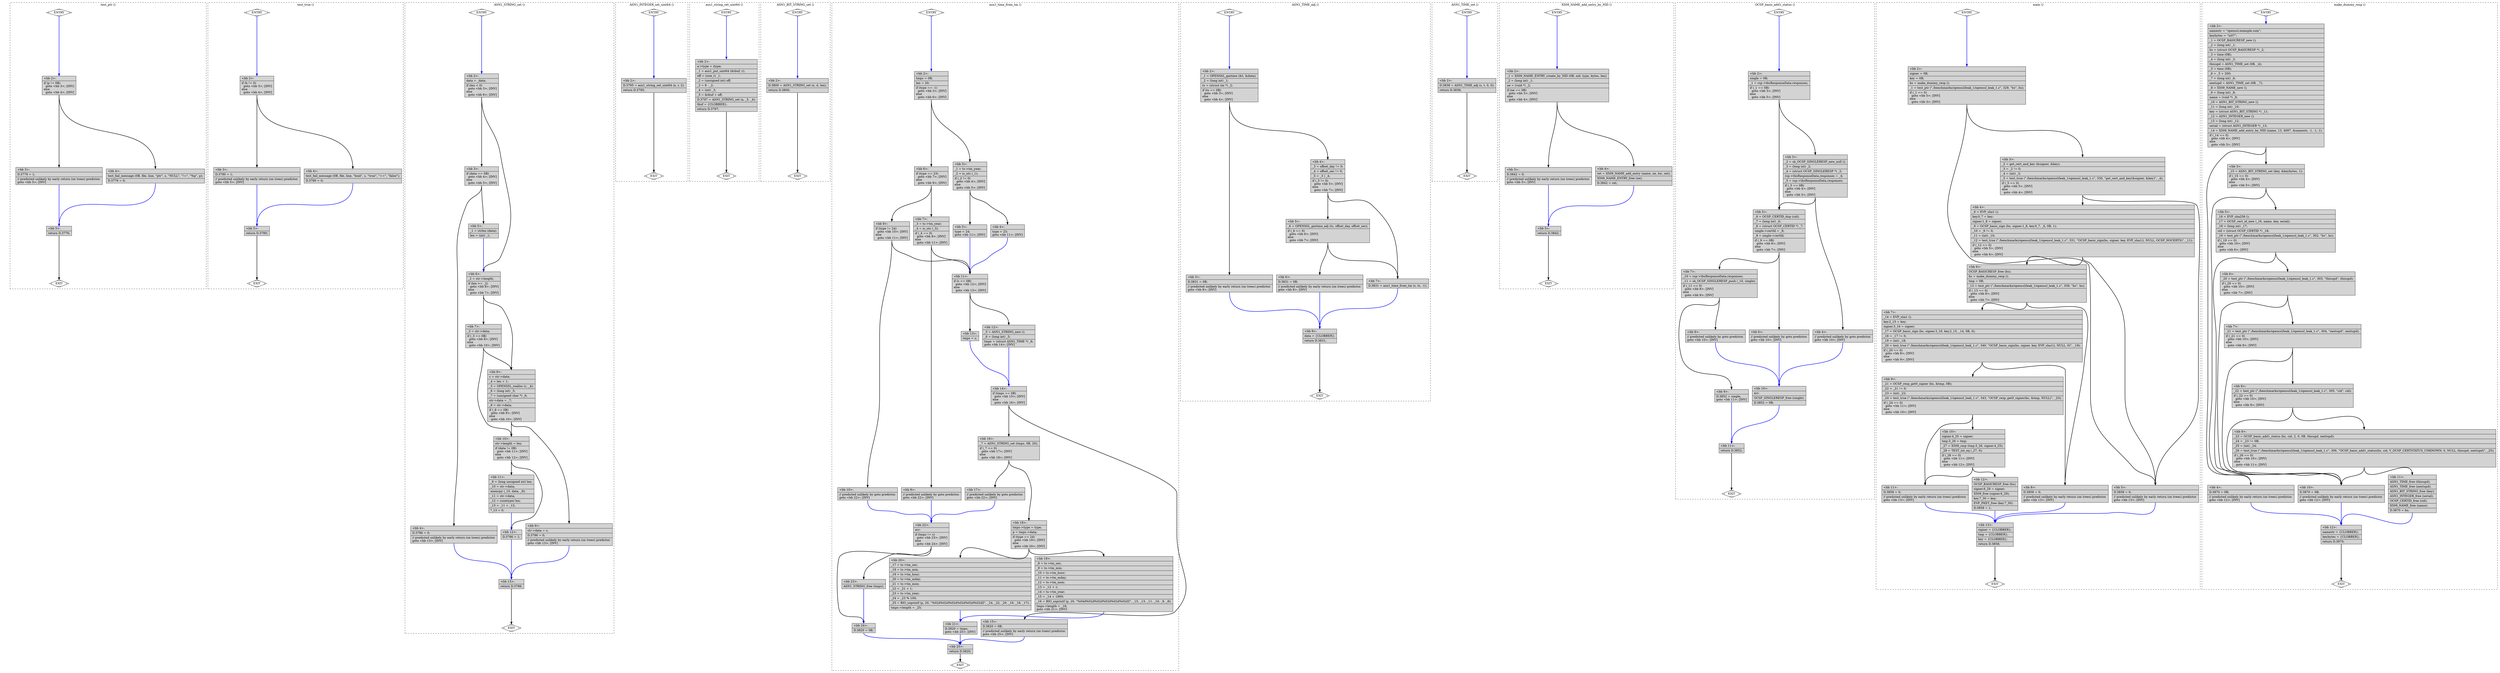 digraph "test.o-openssl_leak_1.c.015t.cfg" {
overlap=false;
subgraph "cluster_test_ptr" {
	style="dashed";
	color="black";
	label="test_ptr ()";
	fn_22_basic_block_0 [shape=Mdiamond,style=filled,fillcolor=white,label="ENTRY"];

	fn_22_basic_block_1 [shape=Mdiamond,style=filled,fillcolor=white,label="EXIT"];

	fn_22_basic_block_2 [shape=record,style=filled,fillcolor=lightgrey,label="{\<bb\ 2\>:\l\
|if\ (p\ !=\ 0B)\l\
\ \ goto\ \<bb\ 3\>;\ [INV]\l\
else\l\
\ \ goto\ \<bb\ 4\>;\ [INV]\l\
}"];

	fn_22_basic_block_3 [shape=record,style=filled,fillcolor=lightgrey,label="{\<bb\ 3\>:\l\
|D.3776\ =\ 1;\l\
|//\ predicted\ unlikely\ by\ early\ return\ (on\ trees)\ predictor.\l\
goto\ \<bb\ 5\>;\ [INV]\l\
}"];

	fn_22_basic_block_4 [shape=record,style=filled,fillcolor=lightgrey,label="{\<bb\ 4\>:\l\
|test_fail_message\ (0B,\ file,\ line,\ \"ptr\",\ s,\ \"NULL\",\ \"!=\",\ \"%p\",\ p);\l\
|D.3776\ =\ 0;\l\
}"];

	fn_22_basic_block_5 [shape=record,style=filled,fillcolor=lightgrey,label="{\<bb\ 5\>:\l\
|return\ D.3776;\l\
}"];

	fn_22_basic_block_0:s -> fn_22_basic_block_2:n [style="solid,bold",color=blue,weight=100,constraint=true];
	fn_22_basic_block_2:s -> fn_22_basic_block_3:n [style="solid,bold",color=black,weight=10,constraint=true];
	fn_22_basic_block_2:s -> fn_22_basic_block_4:n [style="solid,bold",color=black,weight=10,constraint=true];
	fn_22_basic_block_3:s -> fn_22_basic_block_5:n [style="solid,bold",color=blue,weight=100,constraint=true];
	fn_22_basic_block_4:s -> fn_22_basic_block_5:n [style="solid,bold",color=blue,weight=100,constraint=true];
	fn_22_basic_block_5:s -> fn_22_basic_block_1:n [style="solid,bold",color=black,weight=10,constraint=true];
	fn_22_basic_block_0:s -> fn_22_basic_block_1:n [style="invis",constraint=true];
}
subgraph "cluster_test_true" {
	style="dashed";
	color="black";
	label="test_true ()";
	fn_23_basic_block_0 [shape=Mdiamond,style=filled,fillcolor=white,label="ENTRY"];

	fn_23_basic_block_1 [shape=Mdiamond,style=filled,fillcolor=white,label="EXIT"];

	fn_23_basic_block_2 [shape=record,style=filled,fillcolor=lightgrey,label="{\<bb\ 2\>:\l\
|if\ (b\ !=\ 0)\l\
\ \ goto\ \<bb\ 3\>;\ [INV]\l\
else\l\
\ \ goto\ \<bb\ 4\>;\ [INV]\l\
}"];

	fn_23_basic_block_3 [shape=record,style=filled,fillcolor=lightgrey,label="{\<bb\ 3\>:\l\
|D.3780\ =\ 1;\l\
|//\ predicted\ unlikely\ by\ early\ return\ (on\ trees)\ predictor.\l\
goto\ \<bb\ 5\>;\ [INV]\l\
}"];

	fn_23_basic_block_4 [shape=record,style=filled,fillcolor=lightgrey,label="{\<bb\ 4\>:\l\
|test_fail_message\ (0B,\ file,\ line,\ \"bool\",\ s,\ \"true\",\ \"==\",\ \"false\");\l\
|D.3780\ =\ 0;\l\
}"];

	fn_23_basic_block_5 [shape=record,style=filled,fillcolor=lightgrey,label="{\<bb\ 5\>:\l\
|return\ D.3780;\l\
}"];

	fn_23_basic_block_0:s -> fn_23_basic_block_2:n [style="solid,bold",color=blue,weight=100,constraint=true];
	fn_23_basic_block_2:s -> fn_23_basic_block_3:n [style="solid,bold",color=black,weight=10,constraint=true];
	fn_23_basic_block_2:s -> fn_23_basic_block_4:n [style="solid,bold",color=black,weight=10,constraint=true];
	fn_23_basic_block_3:s -> fn_23_basic_block_5:n [style="solid,bold",color=blue,weight=100,constraint=true];
	fn_23_basic_block_4:s -> fn_23_basic_block_5:n [style="solid,bold",color=blue,weight=100,constraint=true];
	fn_23_basic_block_5:s -> fn_23_basic_block_1:n [style="solid,bold",color=black,weight=10,constraint=true];
	fn_23_basic_block_0:s -> fn_23_basic_block_1:n [style="invis",constraint=true];
}
subgraph "cluster_ASN1_STRING_set" {
	style="dashed";
	color="black";
	label="ASN1_STRING_set ()";
	fn_24_basic_block_0 [shape=Mdiamond,style=filled,fillcolor=white,label="ENTRY"];

	fn_24_basic_block_1 [shape=Mdiamond,style=filled,fillcolor=white,label="EXIT"];

	fn_24_basic_block_2 [shape=record,style=filled,fillcolor=lightgrey,label="{\<bb\ 2\>:\l\
|data\ =\ _data;\l\
|if\ (len\ \<\ 0)\l\
\ \ goto\ \<bb\ 3\>;\ [INV]\l\
else\l\
\ \ goto\ \<bb\ 6\>;\ [INV]\l\
}"];

	fn_24_basic_block_3 [shape=record,style=filled,fillcolor=lightgrey,label="{\<bb\ 3\>:\l\
|if\ (data\ ==\ 0B)\l\
\ \ goto\ \<bb\ 4\>;\ [INV]\l\
else\l\
\ \ goto\ \<bb\ 5\>;\ [INV]\l\
}"];

	fn_24_basic_block_4 [shape=record,style=filled,fillcolor=lightgrey,label="{\<bb\ 4\>:\l\
|D.3786\ =\ 0;\l\
|//\ predicted\ unlikely\ by\ early\ return\ (on\ trees)\ predictor.\l\
goto\ \<bb\ 13\>;\ [INV]\l\
}"];

	fn_24_basic_block_5 [shape=record,style=filled,fillcolor=lightgrey,label="{\<bb\ 5\>:\l\
|_1\ =\ strlen\ (data);\l\
|len\ =\ (int)\ _1;\l\
}"];

	fn_24_basic_block_6 [shape=record,style=filled,fillcolor=lightgrey,label="{\<bb\ 6\>:\l\
|_2\ =\ str-\>length;\l\
|if\ (len\ \>=\ _2)\l\
\ \ goto\ \<bb\ 8\>;\ [INV]\l\
else\l\
\ \ goto\ \<bb\ 7\>;\ [INV]\l\
}"];

	fn_24_basic_block_7 [shape=record,style=filled,fillcolor=lightgrey,label="{\<bb\ 7\>:\l\
|_3\ =\ str-\>data;\l\
|if\ (_3\ ==\ 0B)\l\
\ \ goto\ \<bb\ 8\>;\ [INV]\l\
else\l\
\ \ goto\ \<bb\ 10\>;\ [INV]\l\
}"];

	fn_24_basic_block_8 [shape=record,style=filled,fillcolor=lightgrey,label="{\<bb\ 8\>:\l\
|c\ =\ str-\>data;\l\
|_4\ =\ len\ +\ 1;\l\
|_5\ =\ OPENSSL_realloc\ (c,\ _4);\l\
|_6\ =\ (long\ int)\ _5;\l\
|_7\ =\ (unsigned\ char\ *)\ _6;\l\
|str-\>data\ =\ _7;\l\
|_8\ =\ str-\>data;\l\
|if\ (_8\ ==\ 0B)\l\
\ \ goto\ \<bb\ 9\>;\ [INV]\l\
else\l\
\ \ goto\ \<bb\ 10\>;\ [INV]\l\
}"];

	fn_24_basic_block_9 [shape=record,style=filled,fillcolor=lightgrey,label="{\<bb\ 9\>:\l\
|str-\>data\ =\ c;\l\
|D.3786\ =\ 0;\l\
|//\ predicted\ unlikely\ by\ early\ return\ (on\ trees)\ predictor.\l\
goto\ \<bb\ 13\>;\ [INV]\l\
}"];

	fn_24_basic_block_10 [shape=record,style=filled,fillcolor=lightgrey,label="{\<bb\ 10\>:\l\
|str-\>length\ =\ len;\l\
|if\ (data\ !=\ 0B)\l\
\ \ goto\ \<bb\ 11\>;\ [INV]\l\
else\l\
\ \ goto\ \<bb\ 12\>;\ [INV]\l\
}"];

	fn_24_basic_block_11 [shape=record,style=filled,fillcolor=lightgrey,label="{\<bb\ 11\>:\l\
|_9\ =\ (long\ unsigned\ int)\ len;\l\
|_10\ =\ str-\>data;\l\
|memcpy\ (_10,\ data,\ _9);\l\
|_11\ =\ str-\>data;\l\
|_12\ =\ (sizetype)\ len;\l\
|_13\ =\ _11\ +\ _12;\l\
|*_13\ =\ 0;\l\
}"];

	fn_24_basic_block_12 [shape=record,style=filled,fillcolor=lightgrey,label="{\<bb\ 12\>:\l\
|D.3786\ =\ 1;\l\
}"];

	fn_24_basic_block_13 [shape=record,style=filled,fillcolor=lightgrey,label="{\<bb\ 13\>:\l\
|return\ D.3786;\l\
}"];

	fn_24_basic_block_0:s -> fn_24_basic_block_2:n [style="solid,bold",color=blue,weight=100,constraint=true];
	fn_24_basic_block_2:s -> fn_24_basic_block_3:n [style="solid,bold",color=black,weight=10,constraint=true];
	fn_24_basic_block_2:s -> fn_24_basic_block_6:n [style="solid,bold",color=black,weight=10,constraint=true];
	fn_24_basic_block_3:s -> fn_24_basic_block_4:n [style="solid,bold",color=black,weight=10,constraint=true];
	fn_24_basic_block_3:s -> fn_24_basic_block_5:n [style="solid,bold",color=black,weight=10,constraint=true];
	fn_24_basic_block_4:s -> fn_24_basic_block_13:n [style="solid,bold",color=blue,weight=100,constraint=true];
	fn_24_basic_block_5:s -> fn_24_basic_block_6:n [style="solid,bold",color=blue,weight=100,constraint=true];
	fn_24_basic_block_6:s -> fn_24_basic_block_8:n [style="solid,bold",color=black,weight=10,constraint=true];
	fn_24_basic_block_6:s -> fn_24_basic_block_7:n [style="solid,bold",color=black,weight=10,constraint=true];
	fn_24_basic_block_7:s -> fn_24_basic_block_8:n [style="solid,bold",color=black,weight=10,constraint=true];
	fn_24_basic_block_7:s -> fn_24_basic_block_10:n [style="solid,bold",color=black,weight=10,constraint=true];
	fn_24_basic_block_8:s -> fn_24_basic_block_9:n [style="solid,bold",color=black,weight=10,constraint=true];
	fn_24_basic_block_8:s -> fn_24_basic_block_10:n [style="solid,bold",color=black,weight=10,constraint=true];
	fn_24_basic_block_9:s -> fn_24_basic_block_13:n [style="solid,bold",color=blue,weight=100,constraint=true];
	fn_24_basic_block_10:s -> fn_24_basic_block_11:n [style="solid,bold",color=black,weight=10,constraint=true];
	fn_24_basic_block_10:s -> fn_24_basic_block_12:n [style="solid,bold",color=black,weight=10,constraint=true];
	fn_24_basic_block_11:s -> fn_24_basic_block_12:n [style="solid,bold",color=blue,weight=100,constraint=true];
	fn_24_basic_block_12:s -> fn_24_basic_block_13:n [style="solid,bold",color=blue,weight=100,constraint=true];
	fn_24_basic_block_13:s -> fn_24_basic_block_1:n [style="solid,bold",color=black,weight=10,constraint=true];
	fn_24_basic_block_0:s -> fn_24_basic_block_1:n [style="invis",constraint=true];
}
subgraph "cluster_ASN1_INTEGER_set_uint64" {
	style="dashed";
	color="black";
	label="ASN1_INTEGER_set_uint64 ()";
	fn_26_basic_block_0 [shape=Mdiamond,style=filled,fillcolor=white,label="ENTRY"];

	fn_26_basic_block_1 [shape=Mdiamond,style=filled,fillcolor=white,label="EXIT"];

	fn_26_basic_block_2 [shape=record,style=filled,fillcolor=lightgrey,label="{\<bb\ 2\>:\l\
|D.3795\ =\ asn1_string_set_uint64\ (a,\ r,\ 2);\l\
|return\ D.3795;\l\
}"];

	fn_26_basic_block_0:s -> fn_26_basic_block_2:n [style="solid,bold",color=blue,weight=100,constraint=true];
	fn_26_basic_block_2:s -> fn_26_basic_block_1:n [style="solid,bold",color=black,weight=10,constraint=true];
	fn_26_basic_block_0:s -> fn_26_basic_block_1:n [style="invis",constraint=true];
}
subgraph "cluster_asn1_string_set_uint64" {
	style="dashed";
	color="black";
	label="asn1_string_set_uint64 ()";
	fn_25_basic_block_0 [shape=Mdiamond,style=filled,fillcolor=white,label="ENTRY"];

	fn_25_basic_block_1 [shape=Mdiamond,style=filled,fillcolor=white,label="EXIT"];

	fn_25_basic_block_2 [shape=record,style=filled,fillcolor=lightgrey,label="{\<bb\ 2\>:\l\
|a-\>type\ =\ itype;\l\
|_1\ =\ asn1_put_uint64\ (&tbuf,\ r);\l\
|off\ =\ (size_t)\ _1;\l\
|_2\ =\ (unsigned\ int)\ off;\l\
|_3\ =\ 8\ -\ _2;\l\
|_4\ =\ (int)\ _3;\l\
|_5\ =\ &tbuf\ +\ off;\l\
|D.3797\ =\ ASN1_STRING_set\ (a,\ _5,\ _4);\l\
|tbuf\ =\ \{CLOBBER\};\l\
|return\ D.3797;\l\
}"];

	fn_25_basic_block_0:s -> fn_25_basic_block_2:n [style="solid,bold",color=blue,weight=100,constraint=true];
	fn_25_basic_block_2:s -> fn_25_basic_block_1:n [style="solid,bold",color=black,weight=10,constraint=true];
	fn_25_basic_block_0:s -> fn_25_basic_block_1:n [style="invis",constraint=true];
}
subgraph "cluster_ASN1_BIT_STRING_set" {
	style="dashed";
	color="black";
	label="ASN1_BIT_STRING_set ()";
	fn_27_basic_block_0 [shape=Mdiamond,style=filled,fillcolor=white,label="ENTRY"];

	fn_27_basic_block_1 [shape=Mdiamond,style=filled,fillcolor=white,label="EXIT"];

	fn_27_basic_block_2 [shape=record,style=filled,fillcolor=lightgrey,label="{\<bb\ 2\>:\l\
|D.3800\ =\ ASN1_STRING_set\ (x,\ d,\ len);\l\
|return\ D.3800;\l\
}"];

	fn_27_basic_block_0:s -> fn_27_basic_block_2:n [style="solid,bold",color=blue,weight=100,constraint=true];
	fn_27_basic_block_2:s -> fn_27_basic_block_1:n [style="solid,bold",color=black,weight=10,constraint=true];
	fn_27_basic_block_0:s -> fn_27_basic_block_1:n [style="invis",constraint=true];
}
subgraph "cluster_asn1_time_from_tm" {
	style="dashed";
	color="black";
	label="asn1_time_from_tm ()";
	fn_28_basic_block_0 [shape=Mdiamond,style=filled,fillcolor=white,label="ENTRY"];

	fn_28_basic_block_1 [shape=Mdiamond,style=filled,fillcolor=white,label="EXIT"];

	fn_28_basic_block_2 [shape=record,style=filled,fillcolor=lightgrey,label="{\<bb\ 2\>:\l\
|tmps\ =\ 0B;\l\
|len\ =\ 20;\l\
|if\ (type\ ==\ -1)\l\
\ \ goto\ \<bb\ 3\>;\ [INV]\l\
else\l\
\ \ goto\ \<bb\ 6\>;\ [INV]\l\
}"];

	fn_28_basic_block_3 [shape=record,style=filled,fillcolor=lightgrey,label="{\<bb\ 3\>:\l\
|_1\ =\ ts-\>tm_year;\l\
|_2\ =\ is_utc\ (_1);\l\
|if\ (_2\ !=\ 0)\l\
\ \ goto\ \<bb\ 4\>;\ [INV]\l\
else\l\
\ \ goto\ \<bb\ 5\>;\ [INV]\l\
}"];

	fn_28_basic_block_4 [shape=record,style=filled,fillcolor=lightgrey,label="{\<bb\ 4\>:\l\
|type\ =\ 23;\l\
goto\ \<bb\ 11\>;\ [INV]\l\
}"];

	fn_28_basic_block_5 [shape=record,style=filled,fillcolor=lightgrey,label="{\<bb\ 5\>:\l\
|type\ =\ 24;\l\
goto\ \<bb\ 11\>;\ [INV]\l\
}"];

	fn_28_basic_block_6 [shape=record,style=filled,fillcolor=lightgrey,label="{\<bb\ 6\>:\l\
|if\ (type\ ==\ 23)\l\
\ \ goto\ \<bb\ 7\>;\ [INV]\l\
else\l\
\ \ goto\ \<bb\ 9\>;\ [INV]\l\
}"];

	fn_28_basic_block_7 [shape=record,style=filled,fillcolor=lightgrey,label="{\<bb\ 7\>:\l\
|_3\ =\ ts-\>tm_year;\l\
|_4\ =\ is_utc\ (_3);\l\
|if\ (_4\ ==\ 0)\l\
\ \ goto\ \<bb\ 8\>;\ [INV]\l\
else\l\
\ \ goto\ \<bb\ 11\>;\ [INV]\l\
}"];

	fn_28_basic_block_8 [shape=record,style=filled,fillcolor=lightgrey,label="{\<bb\ 8\>:\l\
|//\ predicted\ unlikely\ by\ goto\ predictor.\l\
goto\ \<bb\ 22\>;\ [INV]\l\
}"];

	fn_28_basic_block_9 [shape=record,style=filled,fillcolor=lightgrey,label="{\<bb\ 9\>:\l\
|if\ (type\ !=\ 24)\l\
\ \ goto\ \<bb\ 10\>;\ [INV]\l\
else\l\
\ \ goto\ \<bb\ 11\>;\ [INV]\l\
}"];

	fn_28_basic_block_10 [shape=record,style=filled,fillcolor=lightgrey,label="{\<bb\ 10\>:\l\
|//\ predicted\ unlikely\ by\ goto\ predictor.\l\
goto\ \<bb\ 22\>;\ [INV]\l\
}"];

	fn_28_basic_block_11 [shape=record,style=filled,fillcolor=lightgrey,label="{\<bb\ 11\>:\l\
|if\ (s\ ==\ 0B)\l\
\ \ goto\ \<bb\ 12\>;\ [INV]\l\
else\l\
\ \ goto\ \<bb\ 13\>;\ [INV]\l\
}"];

	fn_28_basic_block_12 [shape=record,style=filled,fillcolor=lightgrey,label="{\<bb\ 12\>:\l\
|_5\ =\ ASN1_STRING_new\ ();\l\
|_6\ =\ (long\ int)\ _5;\l\
|tmps\ =\ (struct\ ASN1_TIME\ *)\ _6;\l\
goto\ \<bb\ 14\>;\ [INV]\l\
}"];

	fn_28_basic_block_13 [shape=record,style=filled,fillcolor=lightgrey,label="{\<bb\ 13\>:\l\
|tmps\ =\ s;\l\
}"];

	fn_28_basic_block_14 [shape=record,style=filled,fillcolor=lightgrey,label="{\<bb\ 14\>:\l\
|if\ (tmps\ ==\ 0B)\l\
\ \ goto\ \<bb\ 15\>;\ [INV]\l\
else\l\
\ \ goto\ \<bb\ 16\>;\ [INV]\l\
}"];

	fn_28_basic_block_15 [shape=record,style=filled,fillcolor=lightgrey,label="{\<bb\ 15\>:\l\
|D.3820\ =\ 0B;\l\
|//\ predicted\ unlikely\ by\ early\ return\ (on\ trees)\ predictor.\l\
goto\ \<bb\ 25\>;\ [INV]\l\
}"];

	fn_28_basic_block_16 [shape=record,style=filled,fillcolor=lightgrey,label="{\<bb\ 16\>:\l\
|_7\ =\ ASN1_STRING_set\ (tmps,\ 0B,\ 20);\l\
|if\ (_7\ ==\ 0)\l\
\ \ goto\ \<bb\ 17\>;\ [INV]\l\
else\l\
\ \ goto\ \<bb\ 18\>;\ [INV]\l\
}"];

	fn_28_basic_block_17 [shape=record,style=filled,fillcolor=lightgrey,label="{\<bb\ 17\>:\l\
|//\ predicted\ unlikely\ by\ goto\ predictor.\l\
goto\ \<bb\ 22\>;\ [INV]\l\
}"];

	fn_28_basic_block_18 [shape=record,style=filled,fillcolor=lightgrey,label="{\<bb\ 18\>:\l\
|tmps-\>type\ =\ type;\l\
|p\ =\ tmps-\>data;\l\
|if\ (type\ ==\ 24)\l\
\ \ goto\ \<bb\ 19\>;\ [INV]\l\
else\l\
\ \ goto\ \<bb\ 20\>;\ [INV]\l\
}"];

	fn_28_basic_block_19 [shape=record,style=filled,fillcolor=lightgrey,label="{\<bb\ 19\>:\l\
|_8\ =\ ts-\>tm_sec;\l\
|_9\ =\ ts-\>tm_min;\l\
|_10\ =\ ts-\>tm_hour;\l\
|_11\ =\ ts-\>tm_mday;\l\
|_12\ =\ ts-\>tm_mon;\l\
|_13\ =\ _12\ +\ 1;\l\
|_14\ =\ ts-\>tm_year;\l\
|_15\ =\ _14\ +\ 1900;\l\
|_16\ =\ BIO_snprintf\ (p,\ 20,\ \"%04d%02d%02d%02d%02d%02dZ\",\ _15,\ _13,\ _11,\ _10,\ _9,\ _8);\l\
|tmps-\>length\ =\ _16;\l\
goto\ \<bb\ 21\>;\ [INV]\l\
}"];

	fn_28_basic_block_20 [shape=record,style=filled,fillcolor=lightgrey,label="{\<bb\ 20\>:\l\
|_17\ =\ ts-\>tm_sec;\l\
|_18\ =\ ts-\>tm_min;\l\
|_19\ =\ ts-\>tm_hour;\l\
|_20\ =\ ts-\>tm_mday;\l\
|_21\ =\ ts-\>tm_mon;\l\
|_22\ =\ _21\ +\ 1;\l\
|_23\ =\ ts-\>tm_year;\l\
|_24\ =\ _23\ %\ 100;\l\
|_25\ =\ BIO_snprintf\ (p,\ 20,\ \"%02d%02d%02d%02d%02d%02dZ\",\ _24,\ _22,\ _20,\ _19,\ _18,\ _17);\l\
|tmps-\>length\ =\ _25;\l\
}"];

	fn_28_basic_block_21 [shape=record,style=filled,fillcolor=lightgrey,label="{\<bb\ 21\>:\l\
|D.3820\ =\ tmps;\l\
goto\ \<bb\ 25\>;\ [INV]\l\
}"];

	fn_28_basic_block_22 [shape=record,style=filled,fillcolor=lightgrey,label="{\<bb\ 22\>:\l\
|err:\l\
|if\ (tmps\ !=\ s)\l\
\ \ goto\ \<bb\ 23\>;\ [INV]\l\
else\l\
\ \ goto\ \<bb\ 24\>;\ [INV]\l\
}"];

	fn_28_basic_block_23 [shape=record,style=filled,fillcolor=lightgrey,label="{\<bb\ 23\>:\l\
|ASN1_STRING_free\ (tmps);\l\
}"];

	fn_28_basic_block_24 [shape=record,style=filled,fillcolor=lightgrey,label="{\<bb\ 24\>:\l\
|D.3820\ =\ 0B;\l\
}"];

	fn_28_basic_block_25 [shape=record,style=filled,fillcolor=lightgrey,label="{\<bb\ 25\>:\l\
|return\ D.3820;\l\
}"];

	fn_28_basic_block_0:s -> fn_28_basic_block_2:n [style="solid,bold",color=blue,weight=100,constraint=true];
	fn_28_basic_block_2:s -> fn_28_basic_block_3:n [style="solid,bold",color=black,weight=10,constraint=true];
	fn_28_basic_block_2:s -> fn_28_basic_block_6:n [style="solid,bold",color=black,weight=10,constraint=true];
	fn_28_basic_block_3:s -> fn_28_basic_block_4:n [style="solid,bold",color=black,weight=10,constraint=true];
	fn_28_basic_block_3:s -> fn_28_basic_block_5:n [style="solid,bold",color=black,weight=10,constraint=true];
	fn_28_basic_block_4:s -> fn_28_basic_block_11:n [style="solid,bold",color=blue,weight=100,constraint=true];
	fn_28_basic_block_5:s -> fn_28_basic_block_11:n [style="solid,bold",color=blue,weight=100,constraint=true];
	fn_28_basic_block_6:s -> fn_28_basic_block_7:n [style="solid,bold",color=black,weight=10,constraint=true];
	fn_28_basic_block_6:s -> fn_28_basic_block_9:n [style="solid,bold",color=black,weight=10,constraint=true];
	fn_28_basic_block_7:s -> fn_28_basic_block_8:n [style="solid,bold",color=black,weight=10,constraint=true];
	fn_28_basic_block_7:s -> fn_28_basic_block_11:n [style="solid,bold",color=black,weight=10,constraint=true];
	fn_28_basic_block_8:s -> fn_28_basic_block_22:n [style="solid,bold",color=blue,weight=100,constraint=true];
	fn_28_basic_block_9:s -> fn_28_basic_block_10:n [style="solid,bold",color=black,weight=10,constraint=true];
	fn_28_basic_block_9:s -> fn_28_basic_block_11:n [style="solid,bold",color=black,weight=10,constraint=true];
	fn_28_basic_block_10:s -> fn_28_basic_block_22:n [style="solid,bold",color=blue,weight=100,constraint=true];
	fn_28_basic_block_11:s -> fn_28_basic_block_12:n [style="solid,bold",color=black,weight=10,constraint=true];
	fn_28_basic_block_11:s -> fn_28_basic_block_13:n [style="solid,bold",color=black,weight=10,constraint=true];
	fn_28_basic_block_12:s -> fn_28_basic_block_14:n [style="solid,bold",color=blue,weight=100,constraint=true];
	fn_28_basic_block_13:s -> fn_28_basic_block_14:n [style="solid,bold",color=blue,weight=100,constraint=true];
	fn_28_basic_block_14:s -> fn_28_basic_block_15:n [style="solid,bold",color=black,weight=10,constraint=true];
	fn_28_basic_block_14:s -> fn_28_basic_block_16:n [style="solid,bold",color=black,weight=10,constraint=true];
	fn_28_basic_block_15:s -> fn_28_basic_block_25:n [style="solid,bold",color=blue,weight=100,constraint=true];
	fn_28_basic_block_16:s -> fn_28_basic_block_17:n [style="solid,bold",color=black,weight=10,constraint=true];
	fn_28_basic_block_16:s -> fn_28_basic_block_18:n [style="solid,bold",color=black,weight=10,constraint=true];
	fn_28_basic_block_17:s -> fn_28_basic_block_22:n [style="solid,bold",color=blue,weight=100,constraint=true];
	fn_28_basic_block_18:s -> fn_28_basic_block_19:n [style="solid,bold",color=black,weight=10,constraint=true];
	fn_28_basic_block_18:s -> fn_28_basic_block_20:n [style="solid,bold",color=black,weight=10,constraint=true];
	fn_28_basic_block_19:s -> fn_28_basic_block_21:n [style="solid,bold",color=blue,weight=100,constraint=true];
	fn_28_basic_block_20:s -> fn_28_basic_block_21:n [style="solid,bold",color=blue,weight=100,constraint=true];
	fn_28_basic_block_21:s -> fn_28_basic_block_25:n [style="solid,bold",color=blue,weight=100,constraint=true];
	fn_28_basic_block_22:s -> fn_28_basic_block_23:n [style="solid,bold",color=black,weight=10,constraint=true];
	fn_28_basic_block_22:s -> fn_28_basic_block_24:n [style="solid,bold",color=black,weight=10,constraint=true];
	fn_28_basic_block_23:s -> fn_28_basic_block_24:n [style="solid,bold",color=blue,weight=100,constraint=true];
	fn_28_basic_block_24:s -> fn_28_basic_block_25:n [style="solid,bold",color=blue,weight=100,constraint=true];
	fn_28_basic_block_25:s -> fn_28_basic_block_1:n [style="solid,bold",color=black,weight=10,constraint=true];
	fn_28_basic_block_0:s -> fn_28_basic_block_1:n [style="invis",constraint=true];
}
subgraph "cluster_ASN1_TIME_adj" {
	style="dashed";
	color="black";
	label="ASN1_TIME_adj ()";
	fn_29_basic_block_0 [shape=Mdiamond,style=filled,fillcolor=white,label="ENTRY"];

	fn_29_basic_block_1 [shape=Mdiamond,style=filled,fillcolor=white,label="EXIT"];

	fn_29_basic_block_2 [shape=record,style=filled,fillcolor=lightgrey,label="{\<bb\ 2\>:\l\
|_1\ =\ OPENSSL_gmtime\ (&t,\ &data);\l\
|_2\ =\ (long\ int)\ _1;\l\
|ts\ =\ (struct\ tm\ *)\ _2;\l\
|if\ (ts\ ==\ 0B)\l\
\ \ goto\ \<bb\ 3\>;\ [INV]\l\
else\l\
\ \ goto\ \<bb\ 4\>;\ [INV]\l\
}"];

	fn_29_basic_block_3 [shape=record,style=filled,fillcolor=lightgrey,label="{\<bb\ 3\>:\l\
|D.3831\ =\ 0B;\l\
|//\ predicted\ unlikely\ by\ early\ return\ (on\ trees)\ predictor.\l\
goto\ \<bb\ 8\>;\ [INV]\l\
}"];

	fn_29_basic_block_4 [shape=record,style=filled,fillcolor=lightgrey,label="{\<bb\ 4\>:\l\
|_3\ =\ offset_day\ !=\ 0;\l\
|_4\ =\ offset_sec\ !=\ 0;\l\
|_5\ =\ _3\ \|\ _4;\l\
|if\ (_5\ !=\ 0)\l\
\ \ goto\ \<bb\ 5\>;\ [INV]\l\
else\l\
\ \ goto\ \<bb\ 7\>;\ [INV]\l\
}"];

	fn_29_basic_block_5 [shape=record,style=filled,fillcolor=lightgrey,label="{\<bb\ 5\>:\l\
|_6\ =\ OPENSSL_gmtime_adj\ (ts,\ offset_day,\ offset_sec);\l\
|if\ (_6\ ==\ 0)\l\
\ \ goto\ \<bb\ 6\>;\ [INV]\l\
else\l\
\ \ goto\ \<bb\ 7\>;\ [INV]\l\
}"];

	fn_29_basic_block_6 [shape=record,style=filled,fillcolor=lightgrey,label="{\<bb\ 6\>:\l\
|D.3831\ =\ 0B;\l\
|//\ predicted\ unlikely\ by\ early\ return\ (on\ trees)\ predictor.\l\
goto\ \<bb\ 8\>;\ [INV]\l\
}"];

	fn_29_basic_block_7 [shape=record,style=filled,fillcolor=lightgrey,label="{\<bb\ 7\>:\l\
|D.3831\ =\ asn1_time_from_tm\ (s,\ ts,\ -1);\l\
}"];

	fn_29_basic_block_8 [shape=record,style=filled,fillcolor=lightgrey,label="{\<bb\ 8\>:\l\
|data\ =\ \{CLOBBER\};\l\
|return\ D.3831;\l\
}"];

	fn_29_basic_block_0:s -> fn_29_basic_block_2:n [style="solid,bold",color=blue,weight=100,constraint=true];
	fn_29_basic_block_2:s -> fn_29_basic_block_3:n [style="solid,bold",color=black,weight=10,constraint=true];
	fn_29_basic_block_2:s -> fn_29_basic_block_4:n [style="solid,bold",color=black,weight=10,constraint=true];
	fn_29_basic_block_3:s -> fn_29_basic_block_8:n [style="solid,bold",color=blue,weight=100,constraint=true];
	fn_29_basic_block_4:s -> fn_29_basic_block_5:n [style="solid,bold",color=black,weight=10,constraint=true];
	fn_29_basic_block_4:s -> fn_29_basic_block_7:n [style="solid,bold",color=black,weight=10,constraint=true];
	fn_29_basic_block_5:s -> fn_29_basic_block_6:n [style="solid,bold",color=black,weight=10,constraint=true];
	fn_29_basic_block_5:s -> fn_29_basic_block_7:n [style="solid,bold",color=black,weight=10,constraint=true];
	fn_29_basic_block_6:s -> fn_29_basic_block_8:n [style="solid,bold",color=blue,weight=100,constraint=true];
	fn_29_basic_block_7:s -> fn_29_basic_block_8:n [style="solid,bold",color=blue,weight=100,constraint=true];
	fn_29_basic_block_8:s -> fn_29_basic_block_1:n [style="solid,bold",color=black,weight=10,constraint=true];
	fn_29_basic_block_0:s -> fn_29_basic_block_1:n [style="invis",constraint=true];
}
subgraph "cluster_ASN1_TIME_set" {
	style="dashed";
	color="black";
	label="ASN1_TIME_set ()";
	fn_30_basic_block_0 [shape=Mdiamond,style=filled,fillcolor=white,label="ENTRY"];

	fn_30_basic_block_1 [shape=Mdiamond,style=filled,fillcolor=white,label="EXIT"];

	fn_30_basic_block_2 [shape=record,style=filled,fillcolor=lightgrey,label="{\<bb\ 2\>:\l\
|D.3838\ =\ ASN1_TIME_adj\ (s,\ t,\ 0,\ 0);\l\
|return\ D.3838;\l\
}"];

	fn_30_basic_block_0:s -> fn_30_basic_block_2:n [style="solid,bold",color=blue,weight=100,constraint=true];
	fn_30_basic_block_2:s -> fn_30_basic_block_1:n [style="solid,bold",color=black,weight=10,constraint=true];
	fn_30_basic_block_0:s -> fn_30_basic_block_1:n [style="invis",constraint=true];
}
subgraph "cluster_X509_NAME_add_entry_by_NID" {
	style="dashed";
	color="black";
	label="X509_NAME_add_entry_by_NID ()";
	fn_31_basic_block_0 [shape=Mdiamond,style=filled,fillcolor=white,label="ENTRY"];

	fn_31_basic_block_1 [shape=Mdiamond,style=filled,fillcolor=white,label="EXIT"];

	fn_31_basic_block_2 [shape=record,style=filled,fillcolor=lightgrey,label="{\<bb\ 2\>:\l\
|_1\ =\ X509_NAME_ENTRY_create_by_NID\ (0B,\ nid,\ type,\ bytes,\ len);\l\
|_2\ =\ (long\ int)\ _1;\l\
|ne\ =\ (void\ *)\ _2;\l\
|if\ (ne\ ==\ 0B)\l\
\ \ goto\ \<bb\ 3\>;\ [INV]\l\
else\l\
\ \ goto\ \<bb\ 4\>;\ [INV]\l\
}"];

	fn_31_basic_block_3 [shape=record,style=filled,fillcolor=lightgrey,label="{\<bb\ 3\>:\l\
|D.3842\ =\ 0;\l\
|//\ predicted\ unlikely\ by\ early\ return\ (on\ trees)\ predictor.\l\
goto\ \<bb\ 5\>;\ [INV]\l\
}"];

	fn_31_basic_block_4 [shape=record,style=filled,fillcolor=lightgrey,label="{\<bb\ 4\>:\l\
|ret\ =\ X509_NAME_add_entry\ (name,\ ne,\ loc,\ set);\l\
|X509_NAME_ENTRY_free\ (ne);\l\
|D.3842\ =\ ret;\l\
}"];

	fn_31_basic_block_5 [shape=record,style=filled,fillcolor=lightgrey,label="{\<bb\ 5\>:\l\
|return\ D.3842;\l\
}"];

	fn_31_basic_block_0:s -> fn_31_basic_block_2:n [style="solid,bold",color=blue,weight=100,constraint=true];
	fn_31_basic_block_2:s -> fn_31_basic_block_3:n [style="solid,bold",color=black,weight=10,constraint=true];
	fn_31_basic_block_2:s -> fn_31_basic_block_4:n [style="solid,bold",color=black,weight=10,constraint=true];
	fn_31_basic_block_3:s -> fn_31_basic_block_5:n [style="solid,bold",color=blue,weight=100,constraint=true];
	fn_31_basic_block_4:s -> fn_31_basic_block_5:n [style="solid,bold",color=blue,weight=100,constraint=true];
	fn_31_basic_block_5:s -> fn_31_basic_block_1:n [style="solid,bold",color=black,weight=10,constraint=true];
	fn_31_basic_block_0:s -> fn_31_basic_block_1:n [style="invis",constraint=true];
}
subgraph "cluster_OCSP_basic_add1_status" {
	style="dashed";
	color="black";
	label="OCSP_basic_add1_status ()";
	fn_32_basic_block_0 [shape=Mdiamond,style=filled,fillcolor=white,label="ENTRY"];

	fn_32_basic_block_1 [shape=Mdiamond,style=filled,fillcolor=white,label="EXIT"];

	fn_32_basic_block_2 [shape=record,style=filled,fillcolor=lightgrey,label="{\<bb\ 2\>:\l\
|single\ =\ 0B;\l\
|_1\ =\ rsp-\>tbsResponseData.responses;\l\
|if\ (_1\ ==\ 0B)\l\
\ \ goto\ \<bb\ 3\>;\ [INV]\l\
else\l\
\ \ goto\ \<bb\ 5\>;\ [INV]\l\
}"];

	fn_32_basic_block_3 [shape=record,style=filled,fillcolor=lightgrey,label="{\<bb\ 3\>:\l\
|_2\ =\ sk_OCSP_SINGLERESP_new_null\ ();\l\
|_3\ =\ (long\ int)\ _2;\l\
|_4\ =\ (struct\ OCSP_SINGLERESP\ *)\ _3;\l\
|rsp-\>tbsResponseData.responses\ =\ _4;\l\
|_5\ =\ rsp-\>tbsResponseData.responses;\l\
|if\ (_5\ ==\ 0B)\l\
\ \ goto\ \<bb\ 4\>;\ [INV]\l\
else\l\
\ \ goto\ \<bb\ 5\>;\ [INV]\l\
}"];

	fn_32_basic_block_4 [shape=record,style=filled,fillcolor=lightgrey,label="{\<bb\ 4\>:\l\
|//\ predicted\ unlikely\ by\ goto\ predictor.\l\
goto\ \<bb\ 10\>;\ [INV]\l\
}"];

	fn_32_basic_block_5 [shape=record,style=filled,fillcolor=lightgrey,label="{\<bb\ 5\>:\l\
|_6\ =\ OCSP_CERTID_dup\ (cid);\l\
|_7\ =\ (long\ int)\ _6;\l\
|_8\ =\ (struct\ OCSP_CERTID\ *)\ _7;\l\
|single-\>certId\ =\ _8;\l\
|_9\ =\ single-\>certId;\l\
|if\ (_9\ ==\ 0B)\l\
\ \ goto\ \<bb\ 6\>;\ [INV]\l\
else\l\
\ \ goto\ \<bb\ 7\>;\ [INV]\l\
}"];

	fn_32_basic_block_6 [shape=record,style=filled,fillcolor=lightgrey,label="{\<bb\ 6\>:\l\
|//\ predicted\ unlikely\ by\ goto\ predictor.\l\
goto\ \<bb\ 10\>;\ [INV]\l\
}"];

	fn_32_basic_block_7 [shape=record,style=filled,fillcolor=lightgrey,label="{\<bb\ 7\>:\l\
|_10\ =\ rsp-\>tbsResponseData.responses;\l\
|_11\ =\ sk_OCSP_SINGLERESP_push\ (_10,\ single);\l\
|if\ (_11\ ==\ 0)\l\
\ \ goto\ \<bb\ 8\>;\ [INV]\l\
else\l\
\ \ goto\ \<bb\ 9\>;\ [INV]\l\
}"];

	fn_32_basic_block_8 [shape=record,style=filled,fillcolor=lightgrey,label="{\<bb\ 8\>:\l\
|//\ predicted\ unlikely\ by\ goto\ predictor.\l\
goto\ \<bb\ 10\>;\ [INV]\l\
}"];

	fn_32_basic_block_9 [shape=record,style=filled,fillcolor=lightgrey,label="{\<bb\ 9\>:\l\
|D.3852\ =\ single;\l\
goto\ \<bb\ 11\>;\ [INV]\l\
}"];

	fn_32_basic_block_10 [shape=record,style=filled,fillcolor=lightgrey,label="{\<bb\ 10\>:\l\
|err:\l\
|OCSP_SINGLERESP_free\ (single);\l\
|D.3852\ =\ 0B;\l\
}"];

	fn_32_basic_block_11 [shape=record,style=filled,fillcolor=lightgrey,label="{\<bb\ 11\>:\l\
|return\ D.3852;\l\
}"];

	fn_32_basic_block_0:s -> fn_32_basic_block_2:n [style="solid,bold",color=blue,weight=100,constraint=true];
	fn_32_basic_block_2:s -> fn_32_basic_block_3:n [style="solid,bold",color=black,weight=10,constraint=true];
	fn_32_basic_block_2:s -> fn_32_basic_block_5:n [style="solid,bold",color=black,weight=10,constraint=true];
	fn_32_basic_block_3:s -> fn_32_basic_block_4:n [style="solid,bold",color=black,weight=10,constraint=true];
	fn_32_basic_block_3:s -> fn_32_basic_block_5:n [style="solid,bold",color=black,weight=10,constraint=true];
	fn_32_basic_block_4:s -> fn_32_basic_block_10:n [style="solid,bold",color=blue,weight=100,constraint=true];
	fn_32_basic_block_5:s -> fn_32_basic_block_6:n [style="solid,bold",color=black,weight=10,constraint=true];
	fn_32_basic_block_5:s -> fn_32_basic_block_7:n [style="solid,bold",color=black,weight=10,constraint=true];
	fn_32_basic_block_6:s -> fn_32_basic_block_10:n [style="solid,bold",color=blue,weight=100,constraint=true];
	fn_32_basic_block_7:s -> fn_32_basic_block_8:n [style="solid,bold",color=black,weight=10,constraint=true];
	fn_32_basic_block_7:s -> fn_32_basic_block_9:n [style="solid,bold",color=black,weight=10,constraint=true];
	fn_32_basic_block_8:s -> fn_32_basic_block_10:n [style="solid,bold",color=blue,weight=100,constraint=true];
	fn_32_basic_block_9:s -> fn_32_basic_block_11:n [style="solid,bold",color=blue,weight=100,constraint=true];
	fn_32_basic_block_10:s -> fn_32_basic_block_11:n [style="solid,bold",color=blue,weight=100,constraint=true];
	fn_32_basic_block_11:s -> fn_32_basic_block_1:n [style="solid,bold",color=black,weight=10,constraint=true];
	fn_32_basic_block_0:s -> fn_32_basic_block_1:n [style="invis",constraint=true];
}
subgraph "cluster_main" {
	style="dashed";
	color="black";
	label="main ()";
	fn_34_basic_block_0 [shape=Mdiamond,style=filled,fillcolor=white,label="ENTRY"];

	fn_34_basic_block_1 [shape=Mdiamond,style=filled,fillcolor=white,label="EXIT"];

	fn_34_basic_block_2 [shape=record,style=filled,fillcolor=lightgrey,label="{\<bb\ 2\>:\l\
|signer\ =\ 0B;\l\
|key\ =\ 0B;\l\
|bs\ =\ make_dummy_resp\ ();\l\
|_1\ =\ test_ptr\ (\"./benchmarks/openssl/leak_1/openssl_leak_1.c\",\ 329,\ \"bs\",\ bs);\l\
|if\ (_1\ ==\ 0)\l\
\ \ goto\ \<bb\ 5\>;\ [INV]\l\
else\l\
\ \ goto\ \<bb\ 3\>;\ [INV]\l\
}"];

	fn_34_basic_block_3 [shape=record,style=filled,fillcolor=lightgrey,label="{\<bb\ 3\>:\l\
|_2\ =\ get_cert_and_key\ (&signer,\ &key);\l\
|_3\ =\ _2\ !=\ 0;\l\
|_4\ =\ (int)\ _3;\l\
|_5\ =\ test_true\ (\"./benchmarks/openssl/leak_1/openssl_leak_1.c\",\ 330,\ \"get_cert_and_key(&signer,\ &key)\",\ _4);\l\
|if\ (_5\ ==\ 0)\l\
\ \ goto\ \<bb\ 5\>;\ [INV]\l\
else\l\
\ \ goto\ \<bb\ 4\>;\ [INV]\l\
}"];

	fn_34_basic_block_4 [shape=record,style=filled,fillcolor=lightgrey,label="{\<bb\ 4\>:\l\
|_6\ =\ EVP_sha1\ ();\l\
|key.0_7\ =\ key;\l\
|signer.1_8\ =\ signer;\l\
|_9\ =\ OCSP_basic_sign\ (bs,\ signer.1_8,\ key.0_7,\ _6,\ 0B,\ 1);\l\
|_10\ =\ _9\ !=\ 0;\l\
|_11\ =\ (int)\ _10;\l\
|_12\ =\ test_true\ (\"./benchmarks/openssl/leak_1/openssl_leak_1.c\",\ 331,\ \"OCSP_basic_sign(bs,\ signer,\ key,\ EVP_sha1(),\ NULL,\ OCSP_NOCERTS)\",\ _11);\l\
|if\ (_12\ ==\ 0)\l\
\ \ goto\ \<bb\ 5\>;\ [INV]\l\
else\l\
\ \ goto\ \<bb\ 6\>;\ [INV]\l\
}"];

	fn_34_basic_block_5 [shape=record,style=filled,fillcolor=lightgrey,label="{\<bb\ 5\>:\l\
|D.3858\ =\ 0;\l\
|//\ predicted\ unlikely\ by\ early\ return\ (on\ trees)\ predictor.\l\
goto\ \<bb\ 13\>;\ [INV]\l\
}"];

	fn_34_basic_block_6 [shape=record,style=filled,fillcolor=lightgrey,label="{\<bb\ 6\>:\l\
|OCSP_BASICRESP_free\ (bs);\l\
|bs\ =\ make_dummy_resp\ ();\l\
|tmp\ =\ 0B;\l\
|_13\ =\ test_ptr\ (\"./benchmarks/openssl/leak_1/openssl_leak_1.c\",\ 339,\ \"bs\",\ bs);\l\
|if\ (_13\ ==\ 0)\l\
\ \ goto\ \<bb\ 8\>;\ [INV]\l\
else\l\
\ \ goto\ \<bb\ 7\>;\ [INV]\l\
}"];

	fn_34_basic_block_7 [shape=record,style=filled,fillcolor=lightgrey,label="{\<bb\ 7\>:\l\
|_14\ =\ EVP_sha1\ ();\l\
|key.2_15\ =\ key;\l\
|signer.3_16\ =\ signer;\l\
|_17\ =\ OCSP_basic_sign\ (bs,\ signer.3_16,\ key.2_15,\ _14,\ 0B,\ 0);\l\
|_18\ =\ _17\ !=\ 0;\l\
|_19\ =\ (int)\ _18;\l\
|_20\ =\ test_true\ (\"./benchmarks/openssl/leak_1/openssl_leak_1.c\",\ 340,\ \"OCSP_basic_sign(bs,\ signer,\ key,\ EVP_sha1(),\ NULL,\ 0)\",\ _19);\l\
|if\ (_20\ ==\ 0)\l\
\ \ goto\ \<bb\ 8\>;\ [INV]\l\
else\l\
\ \ goto\ \<bb\ 9\>;\ [INV]\l\
}"];

	fn_34_basic_block_8 [shape=record,style=filled,fillcolor=lightgrey,label="{\<bb\ 8\>:\l\
|D.3858\ =\ 0;\l\
|//\ predicted\ unlikely\ by\ early\ return\ (on\ trees)\ predictor.\l\
goto\ \<bb\ 13\>;\ [INV]\l\
}"];

	fn_34_basic_block_9 [shape=record,style=filled,fillcolor=lightgrey,label="{\<bb\ 9\>:\l\
|_21\ =\ OCSP_resp_get0_signer\ (bs,\ &tmp,\ 0B);\l\
|_22\ =\ _21\ !=\ 0;\l\
|_23\ =\ (int)\ _22;\l\
|_24\ =\ test_true\ (\"./benchmarks/openssl/leak_1/openssl_leak_1.c\",\ 343,\ \"OCSP_resp_get0_signer(bs,\ &tmp,\ NULL)\",\ _23);\l\
|if\ (_24\ ==\ 0)\l\
\ \ goto\ \<bb\ 11\>;\ [INV]\l\
else\l\
\ \ goto\ \<bb\ 10\>;\ [INV]\l\
}"];

	fn_34_basic_block_10 [shape=record,style=filled,fillcolor=lightgrey,label="{\<bb\ 10\>:\l\
|signer.4_25\ =\ signer;\l\
|tmp.5_26\ =\ tmp;\l\
|_27\ =\ X509_cmp\ (tmp.5_26,\ signer.4_25);\l\
|_28\ =\ TEST_int_eq\ (_27,\ 0);\l\
|if\ (_28\ ==\ 0)\l\
\ \ goto\ \<bb\ 11\>;\ [INV]\l\
else\l\
\ \ goto\ \<bb\ 12\>;\ [INV]\l\
}"];

	fn_34_basic_block_11 [shape=record,style=filled,fillcolor=lightgrey,label="{\<bb\ 11\>:\l\
|D.3858\ =\ 0;\l\
|//\ predicted\ unlikely\ by\ early\ return\ (on\ trees)\ predictor.\l\
goto\ \<bb\ 13\>;\ [INV]\l\
}"];

	fn_34_basic_block_12 [shape=record,style=filled,fillcolor=lightgrey,label="{\<bb\ 12\>:\l\
|OCSP_BASICRESP_free\ (bs);\l\
|signer.6_29\ =\ signer;\l\
|X509_free\ (signer.6_29);\l\
|key.7_30\ =\ key;\l\
|EVP_PKEY_free\ (key.7_30);\l\
|D.3858\ =\ 1;\l\
}"];

	fn_34_basic_block_13 [shape=record,style=filled,fillcolor=lightgrey,label="{\<bb\ 13\>:\l\
|signer\ =\ \{CLOBBER\};\l\
|tmp\ =\ \{CLOBBER\};\l\
|key\ =\ \{CLOBBER\};\l\
|return\ D.3858;\l\
}"];

	fn_34_basic_block_0:s -> fn_34_basic_block_2:n [style="solid,bold",color=blue,weight=100,constraint=true];
	fn_34_basic_block_2:s -> fn_34_basic_block_5:n [style="solid,bold",color=black,weight=10,constraint=true];
	fn_34_basic_block_2:s -> fn_34_basic_block_3:n [style="solid,bold",color=black,weight=10,constraint=true];
	fn_34_basic_block_3:s -> fn_34_basic_block_5:n [style="solid,bold",color=black,weight=10,constraint=true];
	fn_34_basic_block_3:s -> fn_34_basic_block_4:n [style="solid,bold",color=black,weight=10,constraint=true];
	fn_34_basic_block_4:s -> fn_34_basic_block_5:n [style="solid,bold",color=black,weight=10,constraint=true];
	fn_34_basic_block_4:s -> fn_34_basic_block_6:n [style="solid,bold",color=black,weight=10,constraint=true];
	fn_34_basic_block_5:s -> fn_34_basic_block_13:n [style="solid,bold",color=blue,weight=100,constraint=true];
	fn_34_basic_block_6:s -> fn_34_basic_block_8:n [style="solid,bold",color=black,weight=10,constraint=true];
	fn_34_basic_block_6:s -> fn_34_basic_block_7:n [style="solid,bold",color=black,weight=10,constraint=true];
	fn_34_basic_block_7:s -> fn_34_basic_block_8:n [style="solid,bold",color=black,weight=10,constraint=true];
	fn_34_basic_block_7:s -> fn_34_basic_block_9:n [style="solid,bold",color=black,weight=10,constraint=true];
	fn_34_basic_block_8:s -> fn_34_basic_block_13:n [style="solid,bold",color=blue,weight=100,constraint=true];
	fn_34_basic_block_9:s -> fn_34_basic_block_11:n [style="solid,bold",color=black,weight=10,constraint=true];
	fn_34_basic_block_9:s -> fn_34_basic_block_10:n [style="solid,bold",color=black,weight=10,constraint=true];
	fn_34_basic_block_10:s -> fn_34_basic_block_11:n [style="solid,bold",color=black,weight=10,constraint=true];
	fn_34_basic_block_10:s -> fn_34_basic_block_12:n [style="solid,bold",color=black,weight=10,constraint=true];
	fn_34_basic_block_11:s -> fn_34_basic_block_13:n [style="solid,bold",color=blue,weight=100,constraint=true];
	fn_34_basic_block_12:s -> fn_34_basic_block_13:n [style="solid,bold",color=blue,weight=100,constraint=true];
	fn_34_basic_block_13:s -> fn_34_basic_block_1:n [style="solid,bold",color=black,weight=10,constraint=true];
	fn_34_basic_block_0:s -> fn_34_basic_block_1:n [style="invis",constraint=true];
}
subgraph "cluster_make_dummy_resp" {
	style="dashed";
	color="black";
	label="make_dummy_resp ()";
	fn_33_basic_block_0 [shape=Mdiamond,style=filled,fillcolor=white,label="ENTRY"];

	fn_33_basic_block_1 [shape=Mdiamond,style=filled,fillcolor=white,label="EXIT"];

	fn_33_basic_block_2 [shape=record,style=filled,fillcolor=lightgrey,label="{\<bb\ 2\>:\l\
|namestr\ =\ \"openssl.example.com\";\l\
|keybytes\ =\ \"\\x07\";\l\
|_1\ =\ OCSP_BASICRESP_new\ ();\l\
|_2\ =\ (long\ int)\ _1;\l\
|bs\ =\ (struct\ OCSP_BASICRESP\ *)\ _2;\l\
|_3\ =\ time\ (0B);\l\
|_4\ =\ (long\ int)\ _3;\l\
|thisupd\ =\ ASN1_TIME_set\ (0B,\ _4);\l\
|_5\ =\ time\ (0B);\l\
|_6\ =\ _5\ +\ 200;\l\
|_7\ =\ (long\ int)\ _6;\l\
|nextupd\ =\ ASN1_TIME_set\ (0B,\ _7);\l\
|_8\ =\ X509_NAME_new\ ();\l\
|_9\ =\ (long\ int)\ _8;\l\
|name\ =\ (void\ *)\ _9;\l\
|_10\ =\ ASN1_BIT_STRING_new\ ();\l\
|_11\ =\ (long\ int)\ _10;\l\
|key\ =\ (struct\ ASN1_BIT_STRING\ *)\ _11;\l\
|_12\ =\ ASN1_INTEGER_new\ ();\l\
|_13\ =\ (long\ int)\ _12;\l\
|serial\ =\ (struct\ ASN1_INTEGER\ *)\ _13;\l\
|_14\ =\ X509_NAME_add_entry_by_NID\ (name,\ 13,\ 4097,\ &namestr,\ -1,\ -1,\ 1);\l\
|if\ (_14\ ==\ 0)\l\
\ \ goto\ \<bb\ 4\>;\ [INV]\l\
else\l\
\ \ goto\ \<bb\ 3\>;\ [INV]\l\
}"];

	fn_33_basic_block_3 [shape=record,style=filled,fillcolor=lightgrey,label="{\<bb\ 3\>:\l\
|_15\ =\ ASN1_BIT_STRING_set\ (key,\ &keybytes,\ 1);\l\
|if\ (_15\ ==\ 0)\l\
\ \ goto\ \<bb\ 4\>;\ [INV]\l\
else\l\
\ \ goto\ \<bb\ 5\>;\ [INV]\l\
}"];

	fn_33_basic_block_4 [shape=record,style=filled,fillcolor=lightgrey,label="{\<bb\ 4\>:\l\
|D.3870\ =\ 0B;\l\
|//\ predicted\ unlikely\ by\ early\ return\ (on\ trees)\ predictor.\l\
goto\ \<bb\ 12\>;\ [INV]\l\
}"];

	fn_33_basic_block_5 [shape=record,style=filled,fillcolor=lightgrey,label="{\<bb\ 5\>:\l\
|_16\ =\ EVP_sha256\ ();\l\
|_17\ =\ OCSP_cert_id_new\ (_16,\ name,\ key,\ serial);\l\
|_18\ =\ (long\ int)\ _17;\l\
|cid\ =\ (struct\ OCSP_CERTID\ *)\ _18;\l\
|_19\ =\ test_ptr\ (\"./benchmarks/openssl/leak_1/openssl_leak_1.c\",\ 302,\ \"bs\",\ bs);\l\
|if\ (_19\ ==\ 0)\l\
\ \ goto\ \<bb\ 10\>;\ [INV]\l\
else\l\
\ \ goto\ \<bb\ 6\>;\ [INV]\l\
}"];

	fn_33_basic_block_6 [shape=record,style=filled,fillcolor=lightgrey,label="{\<bb\ 6\>:\l\
|_20\ =\ test_ptr\ (\"./benchmarks/openssl/leak_1/openssl_leak_1.c\",\ 303,\ \"thisupd\",\ thisupd);\l\
|if\ (_20\ ==\ 0)\l\
\ \ goto\ \<bb\ 10\>;\ [INV]\l\
else\l\
\ \ goto\ \<bb\ 7\>;\ [INV]\l\
}"];

	fn_33_basic_block_7 [shape=record,style=filled,fillcolor=lightgrey,label="{\<bb\ 7\>:\l\
|_21\ =\ test_ptr\ (\"./benchmarks/openssl/leak_1/openssl_leak_1.c\",\ 304,\ \"nextupd\",\ nextupd);\l\
|if\ (_21\ ==\ 0)\l\
\ \ goto\ \<bb\ 10\>;\ [INV]\l\
else\l\
\ \ goto\ \<bb\ 8\>;\ [INV]\l\
}"];

	fn_33_basic_block_8 [shape=record,style=filled,fillcolor=lightgrey,label="{\<bb\ 8\>:\l\
|_22\ =\ test_ptr\ (\"./benchmarks/openssl/leak_1/openssl_leak_1.c\",\ 305,\ \"cid\",\ cid);\l\
|if\ (_22\ ==\ 0)\l\
\ \ goto\ \<bb\ 10\>;\ [INV]\l\
else\l\
\ \ goto\ \<bb\ 9\>;\ [INV]\l\
}"];

	fn_33_basic_block_9 [shape=record,style=filled,fillcolor=lightgrey,label="{\<bb\ 9\>:\l\
|_23\ =\ OCSP_basic_add1_status\ (bs,\ cid,\ 2,\ 0,\ 0B,\ thisupd,\ nextupd);\l\
|_24\ =\ _23\ !=\ 0B;\l\
|_25\ =\ (int)\ _24;\l\
|_26\ =\ test_true\ (\"./benchmarks/openssl/leak_1/openssl_leak_1.c\",\ 306,\ \"OCSP_basic_add1_status(bs,\ cid,\ V_OCSP_CERTSTATUS_UNKNOWN,\ 0,\ NULL,\ thisupd,\ nextupd)\",\ _25);\l\
|if\ (_26\ ==\ 0)\l\
\ \ goto\ \<bb\ 10\>;\ [INV]\l\
else\l\
\ \ goto\ \<bb\ 11\>;\ [INV]\l\
}"];

	fn_33_basic_block_10 [shape=record,style=filled,fillcolor=lightgrey,label="{\<bb\ 10\>:\l\
|D.3870\ =\ 0B;\l\
|//\ predicted\ unlikely\ by\ early\ return\ (on\ trees)\ predictor.\l\
goto\ \<bb\ 12\>;\ [INV]\l\
}"];

	fn_33_basic_block_11 [shape=record,style=filled,fillcolor=lightgrey,label="{\<bb\ 11\>:\l\
|ASN1_TIME_free\ (thisupd);\l\
|ASN1_TIME_free\ (nextupd);\l\
|ASN1_BIT_STRING_free\ (key);\l\
|ASN1_INTEGER_free\ (serial);\l\
|OCSP_CERTID_free\ (cid);\l\
|X509_NAME_free\ (name);\l\
|D.3870\ =\ bs;\l\
}"];

	fn_33_basic_block_12 [shape=record,style=filled,fillcolor=lightgrey,label="{\<bb\ 12\>:\l\
|namestr\ =\ \{CLOBBER\};\l\
|keybytes\ =\ \{CLOBBER\};\l\
|return\ D.3870;\l\
}"];

	fn_33_basic_block_0:s -> fn_33_basic_block_2:n [style="solid,bold",color=blue,weight=100,constraint=true];
	fn_33_basic_block_2:s -> fn_33_basic_block_4:n [style="solid,bold",color=black,weight=10,constraint=true];
	fn_33_basic_block_2:s -> fn_33_basic_block_3:n [style="solid,bold",color=black,weight=10,constraint=true];
	fn_33_basic_block_3:s -> fn_33_basic_block_4:n [style="solid,bold",color=black,weight=10,constraint=true];
	fn_33_basic_block_3:s -> fn_33_basic_block_5:n [style="solid,bold",color=black,weight=10,constraint=true];
	fn_33_basic_block_4:s -> fn_33_basic_block_12:n [style="solid,bold",color=blue,weight=100,constraint=true];
	fn_33_basic_block_5:s -> fn_33_basic_block_10:n [style="solid,bold",color=black,weight=10,constraint=true];
	fn_33_basic_block_5:s -> fn_33_basic_block_6:n [style="solid,bold",color=black,weight=10,constraint=true];
	fn_33_basic_block_6:s -> fn_33_basic_block_10:n [style="solid,bold",color=black,weight=10,constraint=true];
	fn_33_basic_block_6:s -> fn_33_basic_block_7:n [style="solid,bold",color=black,weight=10,constraint=true];
	fn_33_basic_block_7:s -> fn_33_basic_block_10:n [style="solid,bold",color=black,weight=10,constraint=true];
	fn_33_basic_block_7:s -> fn_33_basic_block_8:n [style="solid,bold",color=black,weight=10,constraint=true];
	fn_33_basic_block_8:s -> fn_33_basic_block_10:n [style="solid,bold",color=black,weight=10,constraint=true];
	fn_33_basic_block_8:s -> fn_33_basic_block_9:n [style="solid,bold",color=black,weight=10,constraint=true];
	fn_33_basic_block_9:s -> fn_33_basic_block_10:n [style="solid,bold",color=black,weight=10,constraint=true];
	fn_33_basic_block_9:s -> fn_33_basic_block_11:n [style="solid,bold",color=black,weight=10,constraint=true];
	fn_33_basic_block_10:s -> fn_33_basic_block_12:n [style="solid,bold",color=blue,weight=100,constraint=true];
	fn_33_basic_block_11:s -> fn_33_basic_block_12:n [style="solid,bold",color=blue,weight=100,constraint=true];
	fn_33_basic_block_12:s -> fn_33_basic_block_1:n [style="solid,bold",color=black,weight=10,constraint=true];
	fn_33_basic_block_0:s -> fn_33_basic_block_1:n [style="invis",constraint=true];
}
}
